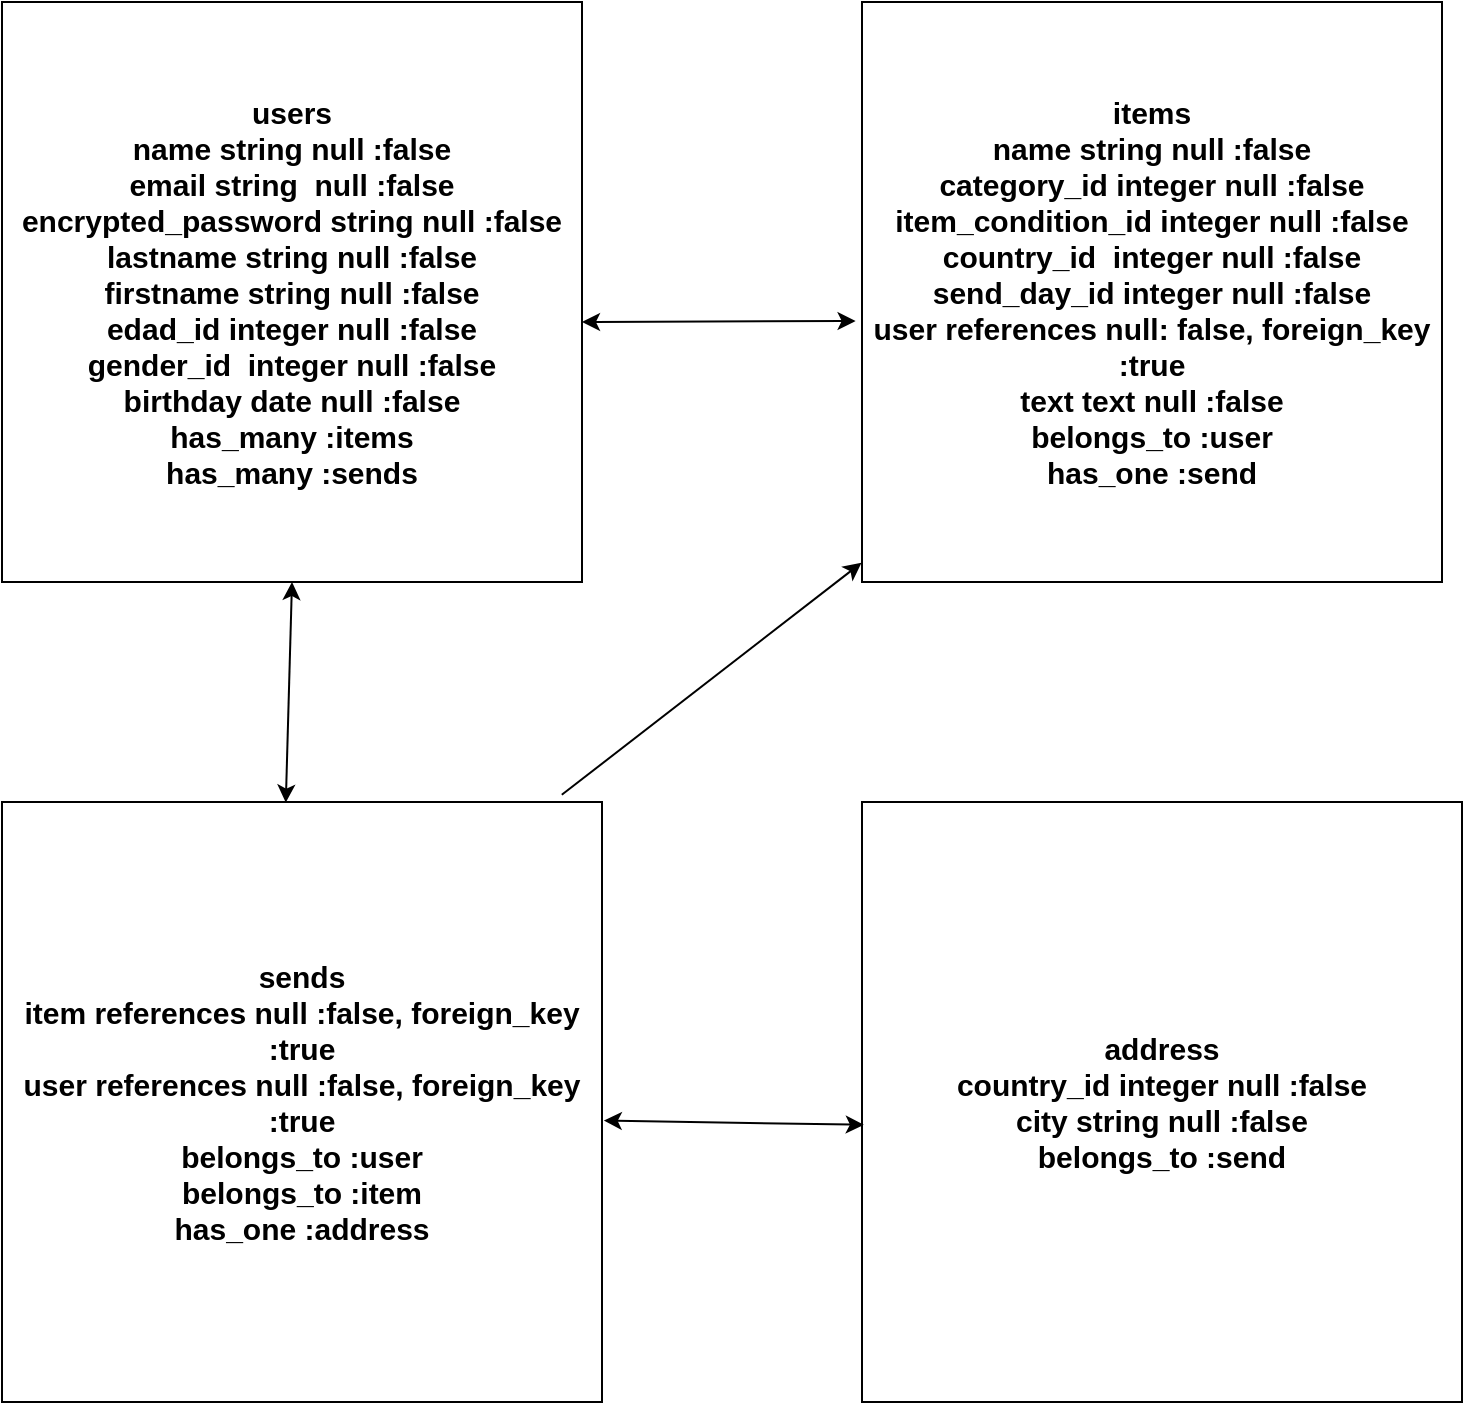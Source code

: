 <mxfile>
    <diagram id="Q1i9IuNr3pRtlDTnuBev" name="ページ1">
        <mxGraphModel dx="954" dy="859" grid="1" gridSize="10" guides="1" tooltips="1" connect="1" arrows="1" fold="1" page="1" pageScale="1" pageWidth="850" pageHeight="1100" math="0" shadow="0">
            <root>
                <mxCell id="0"/>
                <mxCell id="1" parent="0"/>
                <mxCell id="2" value="users&lt;br style=&quot;font-size: 15px&quot;&gt;name string null :false&lt;br style=&quot;font-size: 15px&quot;&gt;email string&amp;nbsp; null :false&lt;br style=&quot;font-size: 15px&quot;&gt;encrypted_password string null :false&lt;br style=&quot;font-size: 15px&quot;&gt;lastname string null :false&lt;br style=&quot;font-size: 15px&quot;&gt;firstname string null :false&lt;br style=&quot;font-size: 15px&quot;&gt;edad_id integer null :false&lt;br style=&quot;font-size: 15px&quot;&gt;gender_id&amp;nbsp; integer null :false&lt;br style=&quot;font-size: 15px&quot;&gt;birthday date null :false&lt;br style=&quot;font-size: 15px&quot;&gt;has_many :items&lt;br style=&quot;font-size: 15px&quot;&gt;has_many :sends" style="whiteSpace=wrap;html=1;aspect=fixed;fontStyle=1;fontSize=15;" vertex="1" parent="1">
                    <mxGeometry x="60" y="70" width="290" height="290" as="geometry"/>
                </mxCell>
                <mxCell id="3" value="items&lt;br style=&quot;font-size: 15px&quot;&gt;name string null :false&lt;br style=&quot;font-size: 15px&quot;&gt;category_id integer null :false&lt;br style=&quot;font-size: 15px&quot;&gt;item_condition_id integer null :false&lt;br style=&quot;font-size: 15px&quot;&gt;country_id&amp;nbsp; integer null :false&lt;br style=&quot;font-size: 15px&quot;&gt;send_day_id integer null :false&lt;br style=&quot;font-size: 15px&quot;&gt;user references null: false, foreign_key :true&lt;br style=&quot;font-size: 15px&quot;&gt;text text null :false&lt;br style=&quot;font-size: 15px&quot;&gt;belongs_to :user&lt;br&gt;has_one :send" style="whiteSpace=wrap;html=1;aspect=fixed;fontStyle=1;fontSize=15;" vertex="1" parent="1">
                    <mxGeometry x="490" y="70" width="290" height="290" as="geometry"/>
                </mxCell>
                <mxCell id="4" value="sends&lt;br style=&quot;font-size: 15px;&quot;&gt;item references null :false, foreign_key :true&lt;br style=&quot;font-size: 15px;&quot;&gt;user references null :false, foreign_key :true&lt;br style=&quot;font-size: 15px;&quot;&gt;belongs_to :user&lt;br style=&quot;font-size: 15px;&quot;&gt;belongs_to :item&lt;br style=&quot;font-size: 15px;&quot;&gt;has_one :address" style="whiteSpace=wrap;html=1;aspect=fixed;fontStyle=1;fontSize=15;" vertex="1" parent="1">
                    <mxGeometry x="60" y="470" width="300" height="300" as="geometry"/>
                </mxCell>
                <mxCell id="5" value="address&lt;br style=&quot;font-size: 15px;&quot;&gt;country_id integer null :false&lt;br style=&quot;font-size: 15px;&quot;&gt;city string null :false&lt;br style=&quot;font-size: 15px;&quot;&gt;belongs_to :send" style="whiteSpace=wrap;html=1;aspect=fixed;fontStyle=1;fontSize=15;" vertex="1" parent="1">
                    <mxGeometry x="490" y="470" width="300" height="300" as="geometry"/>
                </mxCell>
                <mxCell id="8" value="" style="endArrow=classic;startArrow=classic;html=1;fontSize=15;exitX=-0.011;exitY=0.55;exitDx=0;exitDy=0;exitPerimeter=0;" edge="1" parent="1" source="3">
                    <mxGeometry width="50" height="50" relative="1" as="geometry">
                        <mxPoint x="430" y="330" as="sourcePoint"/>
                        <mxPoint x="350" y="230" as="targetPoint"/>
                    </mxGeometry>
                </mxCell>
                <mxCell id="11" value="" style="endArrow=classic;startArrow=classic;html=1;fontSize=15;exitX=0.473;exitY=0.001;exitDx=0;exitDy=0;exitPerimeter=0;entryX=0.5;entryY=1;entryDx=0;entryDy=0;" edge="1" parent="1" source="4" target="2">
                    <mxGeometry width="50" height="50" relative="1" as="geometry">
                        <mxPoint x="460" y="460" as="sourcePoint"/>
                        <mxPoint x="205" y="364" as="targetPoint"/>
                    </mxGeometry>
                </mxCell>
                <mxCell id="12" value="" style="endArrow=classic;html=1;fontSize=15;exitX=0.933;exitY=-0.012;exitDx=0;exitDy=0;exitPerimeter=0;entryX=-0.001;entryY=0.967;entryDx=0;entryDy=0;entryPerimeter=0;" edge="1" parent="1" source="4" target="3">
                    <mxGeometry width="50" height="50" relative="1" as="geometry">
                        <mxPoint x="460" y="460" as="sourcePoint"/>
                        <mxPoint x="480" y="360" as="targetPoint"/>
                    </mxGeometry>
                </mxCell>
                <mxCell id="13" value="" style="endArrow=classic;startArrow=classic;html=1;fontSize=15;exitX=1.003;exitY=0.531;exitDx=0;exitDy=0;exitPerimeter=0;entryX=0.003;entryY=0.538;entryDx=0;entryDy=0;entryPerimeter=0;" edge="1" parent="1" source="4" target="5">
                    <mxGeometry width="50" height="50" relative="1" as="geometry">
                        <mxPoint x="460" y="460" as="sourcePoint"/>
                        <mxPoint x="510" y="410" as="targetPoint"/>
                    </mxGeometry>
                </mxCell>
            </root>
        </mxGraphModel>
    </diagram>
</mxfile>